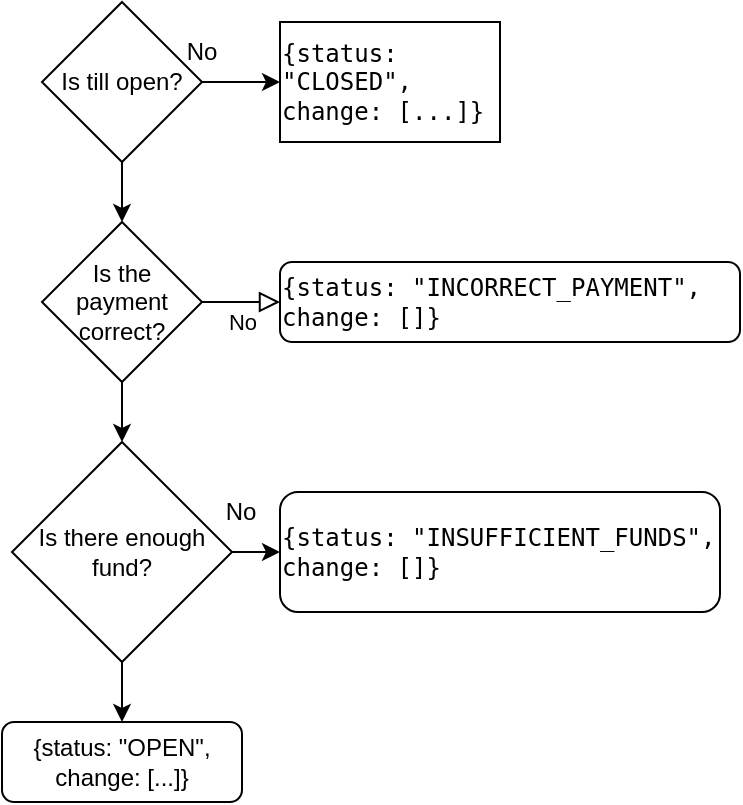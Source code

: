 <mxfile version="20.8.16" type="device"><diagram id="C5RBs43oDa-KdzZeNtuy" name="Page-1"><mxGraphModel dx="838" dy="1819" grid="1" gridSize="10" guides="1" tooltips="1" connect="1" arrows="1" fold="1" page="1" pageScale="1" pageWidth="827" pageHeight="1169" math="0" shadow="0"><root><mxCell id="WIyWlLk6GJQsqaUBKTNV-0"/><mxCell id="WIyWlLk6GJQsqaUBKTNV-1" parent="WIyWlLk6GJQsqaUBKTNV-0"/><mxCell id="WIyWlLk6GJQsqaUBKTNV-5" value="No" style="edgeStyle=orthogonalEdgeStyle;rounded=0;html=1;jettySize=auto;orthogonalLoop=1;fontSize=11;endArrow=block;endFill=0;endSize=8;strokeWidth=1;shadow=0;labelBackgroundColor=none;exitX=1;exitY=0.5;exitDx=0;exitDy=0;" parent="WIyWlLk6GJQsqaUBKTNV-1" source="2J8salXU9OW3eK3t6XiM-17" target="WIyWlLk6GJQsqaUBKTNV-7" edge="1"><mxGeometry y="10" relative="1" as="geometry"><mxPoint as="offset"/></mxGeometry></mxCell><mxCell id="WIyWlLk6GJQsqaUBKTNV-7" value="&lt;p style=&quot;text-align: start;&quot; data-pm-slice=&quot;1 1 [&amp;quot;ordered_list&amp;quot;,{&amp;quot;order&amp;quot;:1},&amp;quot;list_item&amp;quot;,{}]&quot;&gt;&lt;code spellcheck=&quot;false&quot;&gt;{status: &quot;INCORRECT_PAYMENT&quot;, change: []}&lt;/code&gt;&lt;/p&gt;" style="rounded=1;whiteSpace=wrap;html=1;fontSize=12;glass=0;strokeWidth=1;shadow=0;" parent="WIyWlLk6GJQsqaUBKTNV-1" vertex="1"><mxGeometry x="299" y="-50" width="230" height="40" as="geometry"/></mxCell><mxCell id="WIyWlLk6GJQsqaUBKTNV-11" value="{status: &quot;OPEN&quot;, change: [...]}" style="rounded=1;whiteSpace=wrap;html=1;fontSize=12;glass=0;strokeWidth=1;shadow=0;" parent="WIyWlLk6GJQsqaUBKTNV-1" vertex="1"><mxGeometry x="160" y="180" width="120" height="40" as="geometry"/></mxCell><mxCell id="2J8salXU9OW3eK3t6XiM-3" value="&lt;p style=&quot;text-align: start;&quot; data-pm-slice=&quot;1 1 [&amp;quot;ordered_list&amp;quot;,{&amp;quot;order&amp;quot;:1},&amp;quot;list_item&amp;quot;,{}]&quot;&gt;&lt;code spellcheck=&quot;false&quot;&gt;{status: &quot;INSUFFICIENT_FUNDS&quot;, change: []}&lt;/code&gt;&lt;/p&gt;" style="rounded=1;whiteSpace=wrap;html=1;" vertex="1" parent="WIyWlLk6GJQsqaUBKTNV-1"><mxGeometry x="299" y="65" width="220" height="60" as="geometry"/></mxCell><mxCell id="2J8salXU9OW3eK3t6XiM-4" value="No" style="text;html=1;align=center;verticalAlign=middle;resizable=0;points=[];autosize=1;strokeColor=none;fillColor=none;" vertex="1" parent="WIyWlLk6GJQsqaUBKTNV-1"><mxGeometry x="259" y="60" width="40" height="30" as="geometry"/></mxCell><mxCell id="2J8salXU9OW3eK3t6XiM-9" value="" style="edgeStyle=orthogonalEdgeStyle;rounded=0;orthogonalLoop=1;jettySize=auto;html=1;" edge="1" parent="WIyWlLk6GJQsqaUBKTNV-1" source="2J8salXU9OW3eK3t6XiM-7" target="2J8salXU9OW3eK3t6XiM-17"><mxGeometry relative="1" as="geometry"/></mxCell><mxCell id="2J8salXU9OW3eK3t6XiM-13" value="" style="edgeStyle=orthogonalEdgeStyle;rounded=0;orthogonalLoop=1;jettySize=auto;html=1;" edge="1" parent="WIyWlLk6GJQsqaUBKTNV-1" source="2J8salXU9OW3eK3t6XiM-7" target="2J8salXU9OW3eK3t6XiM-10"><mxGeometry relative="1" as="geometry"/></mxCell><mxCell id="2J8salXU9OW3eK3t6XiM-7" value="Is till open?" style="rhombus;whiteSpace=wrap;html=1;" vertex="1" parent="WIyWlLk6GJQsqaUBKTNV-1"><mxGeometry x="180" y="-180" width="80" height="80" as="geometry"/></mxCell><mxCell id="2J8salXU9OW3eK3t6XiM-8" value="No" style="text;html=1;strokeColor=none;fillColor=none;align=center;verticalAlign=middle;whiteSpace=wrap;rounded=0;" vertex="1" parent="WIyWlLk6GJQsqaUBKTNV-1"><mxGeometry x="230" y="-170" width="60" height="30" as="geometry"/></mxCell><mxCell id="2J8salXU9OW3eK3t6XiM-10" value="&lt;p style=&quot;text-align: start;&quot; data-pm-slice=&quot;1 1 [&amp;quot;ordered_list&amp;quot;,{&amp;quot;order&amp;quot;:1},&amp;quot;list_item&amp;quot;,{}]&quot;&gt;&lt;code spellcheck=&quot;false&quot;&gt;{status: &quot;CLOSED&quot;, change: [...]}&lt;/code&gt;&lt;/p&gt;" style="rounded=0;whiteSpace=wrap;html=1;" vertex="1" parent="WIyWlLk6GJQsqaUBKTNV-1"><mxGeometry x="299" y="-170" width="110" height="60" as="geometry"/></mxCell><mxCell id="2J8salXU9OW3eK3t6XiM-15" value="" style="edgeStyle=orthogonalEdgeStyle;rounded=0;orthogonalLoop=1;jettySize=auto;html=1;exitX=0.5;exitY=1;exitDx=0;exitDy=0;entryX=0.5;entryY=0;entryDx=0;entryDy=0;" edge="1" parent="WIyWlLk6GJQsqaUBKTNV-1" source="2J8salXU9OW3eK3t6XiM-17" target="2J8salXU9OW3eK3t6XiM-18"><mxGeometry relative="1" as="geometry"/></mxCell><mxCell id="2J8salXU9OW3eK3t6XiM-17" value="Is the payment correct?" style="rhombus;whiteSpace=wrap;html=1;" vertex="1" parent="WIyWlLk6GJQsqaUBKTNV-1"><mxGeometry x="180" y="-70" width="80" height="80" as="geometry"/></mxCell><mxCell id="2J8salXU9OW3eK3t6XiM-19" value="" style="edgeStyle=orthogonalEdgeStyle;rounded=0;orthogonalLoop=1;jettySize=auto;html=1;" edge="1" parent="WIyWlLk6GJQsqaUBKTNV-1" source="2J8salXU9OW3eK3t6XiM-18" target="2J8salXU9OW3eK3t6XiM-3"><mxGeometry relative="1" as="geometry"/></mxCell><mxCell id="2J8salXU9OW3eK3t6XiM-20" value="" style="edgeStyle=orthogonalEdgeStyle;rounded=0;orthogonalLoop=1;jettySize=auto;html=1;" edge="1" parent="WIyWlLk6GJQsqaUBKTNV-1" source="2J8salXU9OW3eK3t6XiM-18" target="WIyWlLk6GJQsqaUBKTNV-11"><mxGeometry relative="1" as="geometry"/></mxCell><mxCell id="2J8salXU9OW3eK3t6XiM-18" value="Is there enough fund?" style="rhombus;whiteSpace=wrap;html=1;" vertex="1" parent="WIyWlLk6GJQsqaUBKTNV-1"><mxGeometry x="165" y="40" width="110" height="110" as="geometry"/></mxCell></root></mxGraphModel></diagram></mxfile>